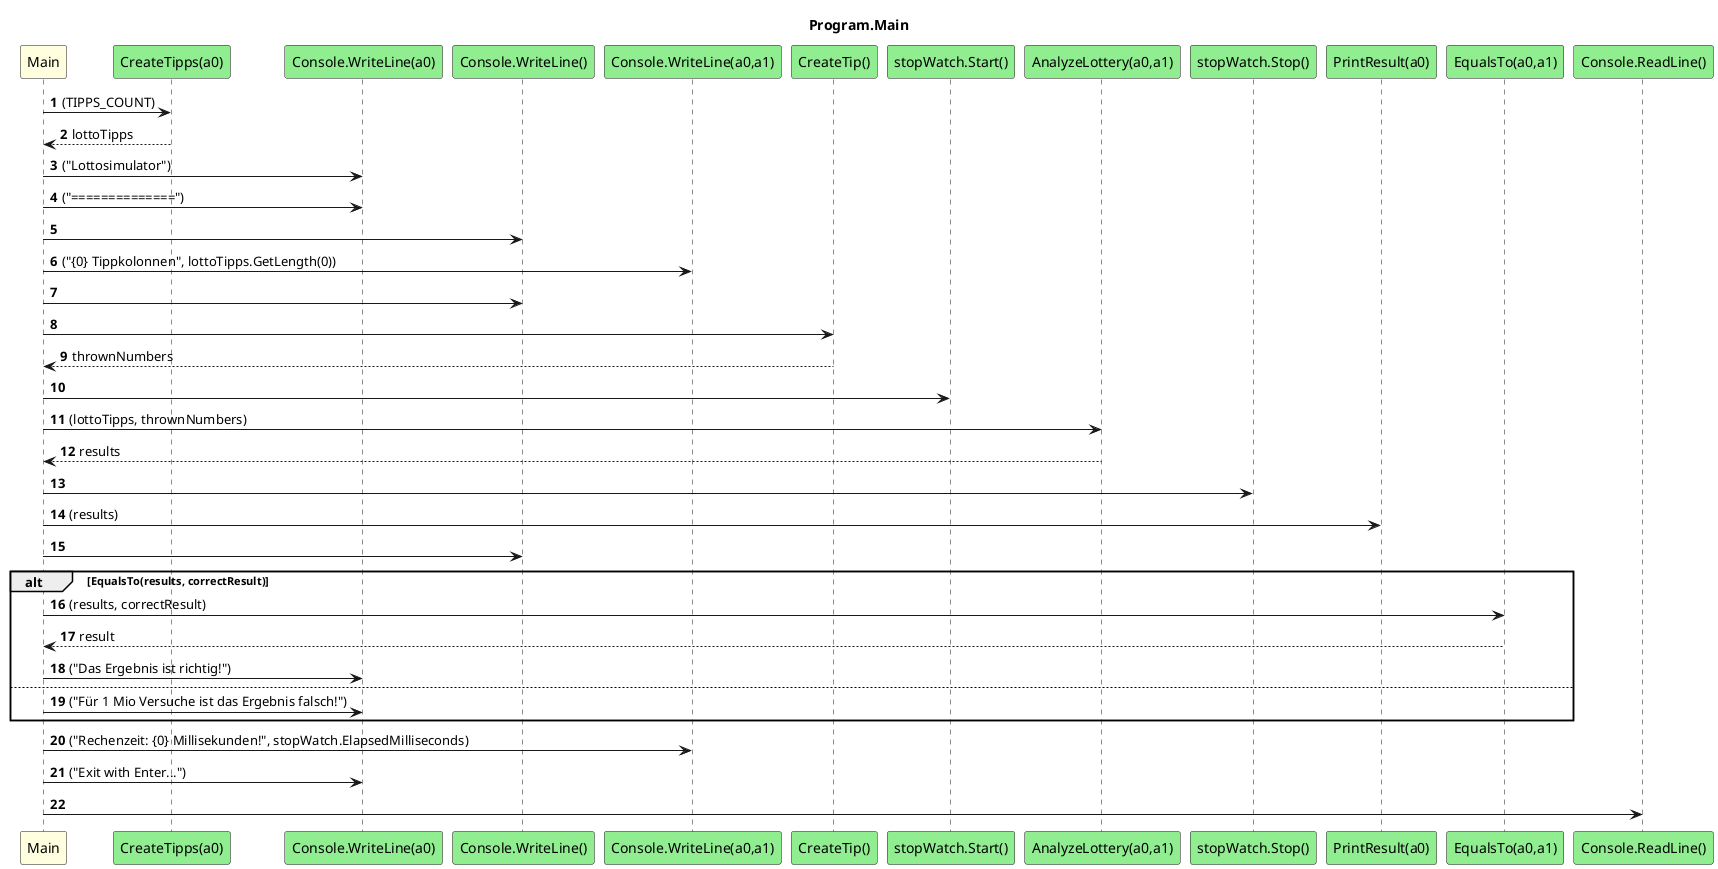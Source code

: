 @startuml Program.Main
title Program.Main
participant "Main" as Main #LightYellow
participant "CreateTipps(a0)" as CreateTipps_a0 #LightGreen
participant "Console.WriteLine(a0)" as Console_WriteLine_a0 #LightGreen
participant "Console.WriteLine()" as Console_WriteLine #LightGreen
participant "Console.WriteLine(a0,a1)" as Console_WriteLine_a0_a1 #LightGreen
participant "CreateTip()" as CreateTip #LightGreen
participant "stopWatch.Start()" as stopWatch_Start #LightGreen
participant "AnalyzeLottery(a0,a1)" as AnalyzeLottery_a0_a1 #LightGreen
participant "stopWatch.Stop()" as stopWatch_Stop #LightGreen
participant "PrintResult(a0)" as PrintResult_a0 #LightGreen
participant "EqualsTo(a0,a1)" as EqualsTo_a0_a1 #LightGreen
participant "Console.ReadLine()" as Console_ReadLine #LightGreen
autonumber
Main -> CreateTipps_a0 : (TIPPS_COUNT)
CreateTipps_a0 --> Main : lottoTipps
Main -> Console_WriteLine_a0 : ("Lottosimulator")
Main -> Console_WriteLine_a0 : ("==============")
Main -> Console_WriteLine
Main -> Console_WriteLine_a0_a1 : ("{0} Tippkolonnen", lottoTipps.GetLength(0))
Main -> Console_WriteLine
Main -> CreateTip
CreateTip --> Main : thrownNumbers
Main -> stopWatch_Start
Main -> AnalyzeLottery_a0_a1 : (lottoTipps, thrownNumbers)
AnalyzeLottery_a0_a1 --> Main : results
Main -> stopWatch_Stop
Main -> PrintResult_a0 : (results)
Main -> Console_WriteLine
alt EqualsTo(results, correctResult)
    Main -> EqualsTo_a0_a1 : (results, correctResult)
    EqualsTo_a0_a1 --> Main : result
    Main -> Console_WriteLine_a0 : ("Das Ergebnis ist richtig!")
    else
        Main -> Console_WriteLine_a0 : ("Für 1 Mio Versuche ist das Ergebnis falsch!")
end
Main -> Console_WriteLine_a0_a1 : ("Rechenzeit: {0} Millisekunden!", stopWatch.ElapsedMilliseconds)
Main -> Console_WriteLine_a0 : ("Exit with Enter...")
Main -> Console_ReadLine
@enduml
